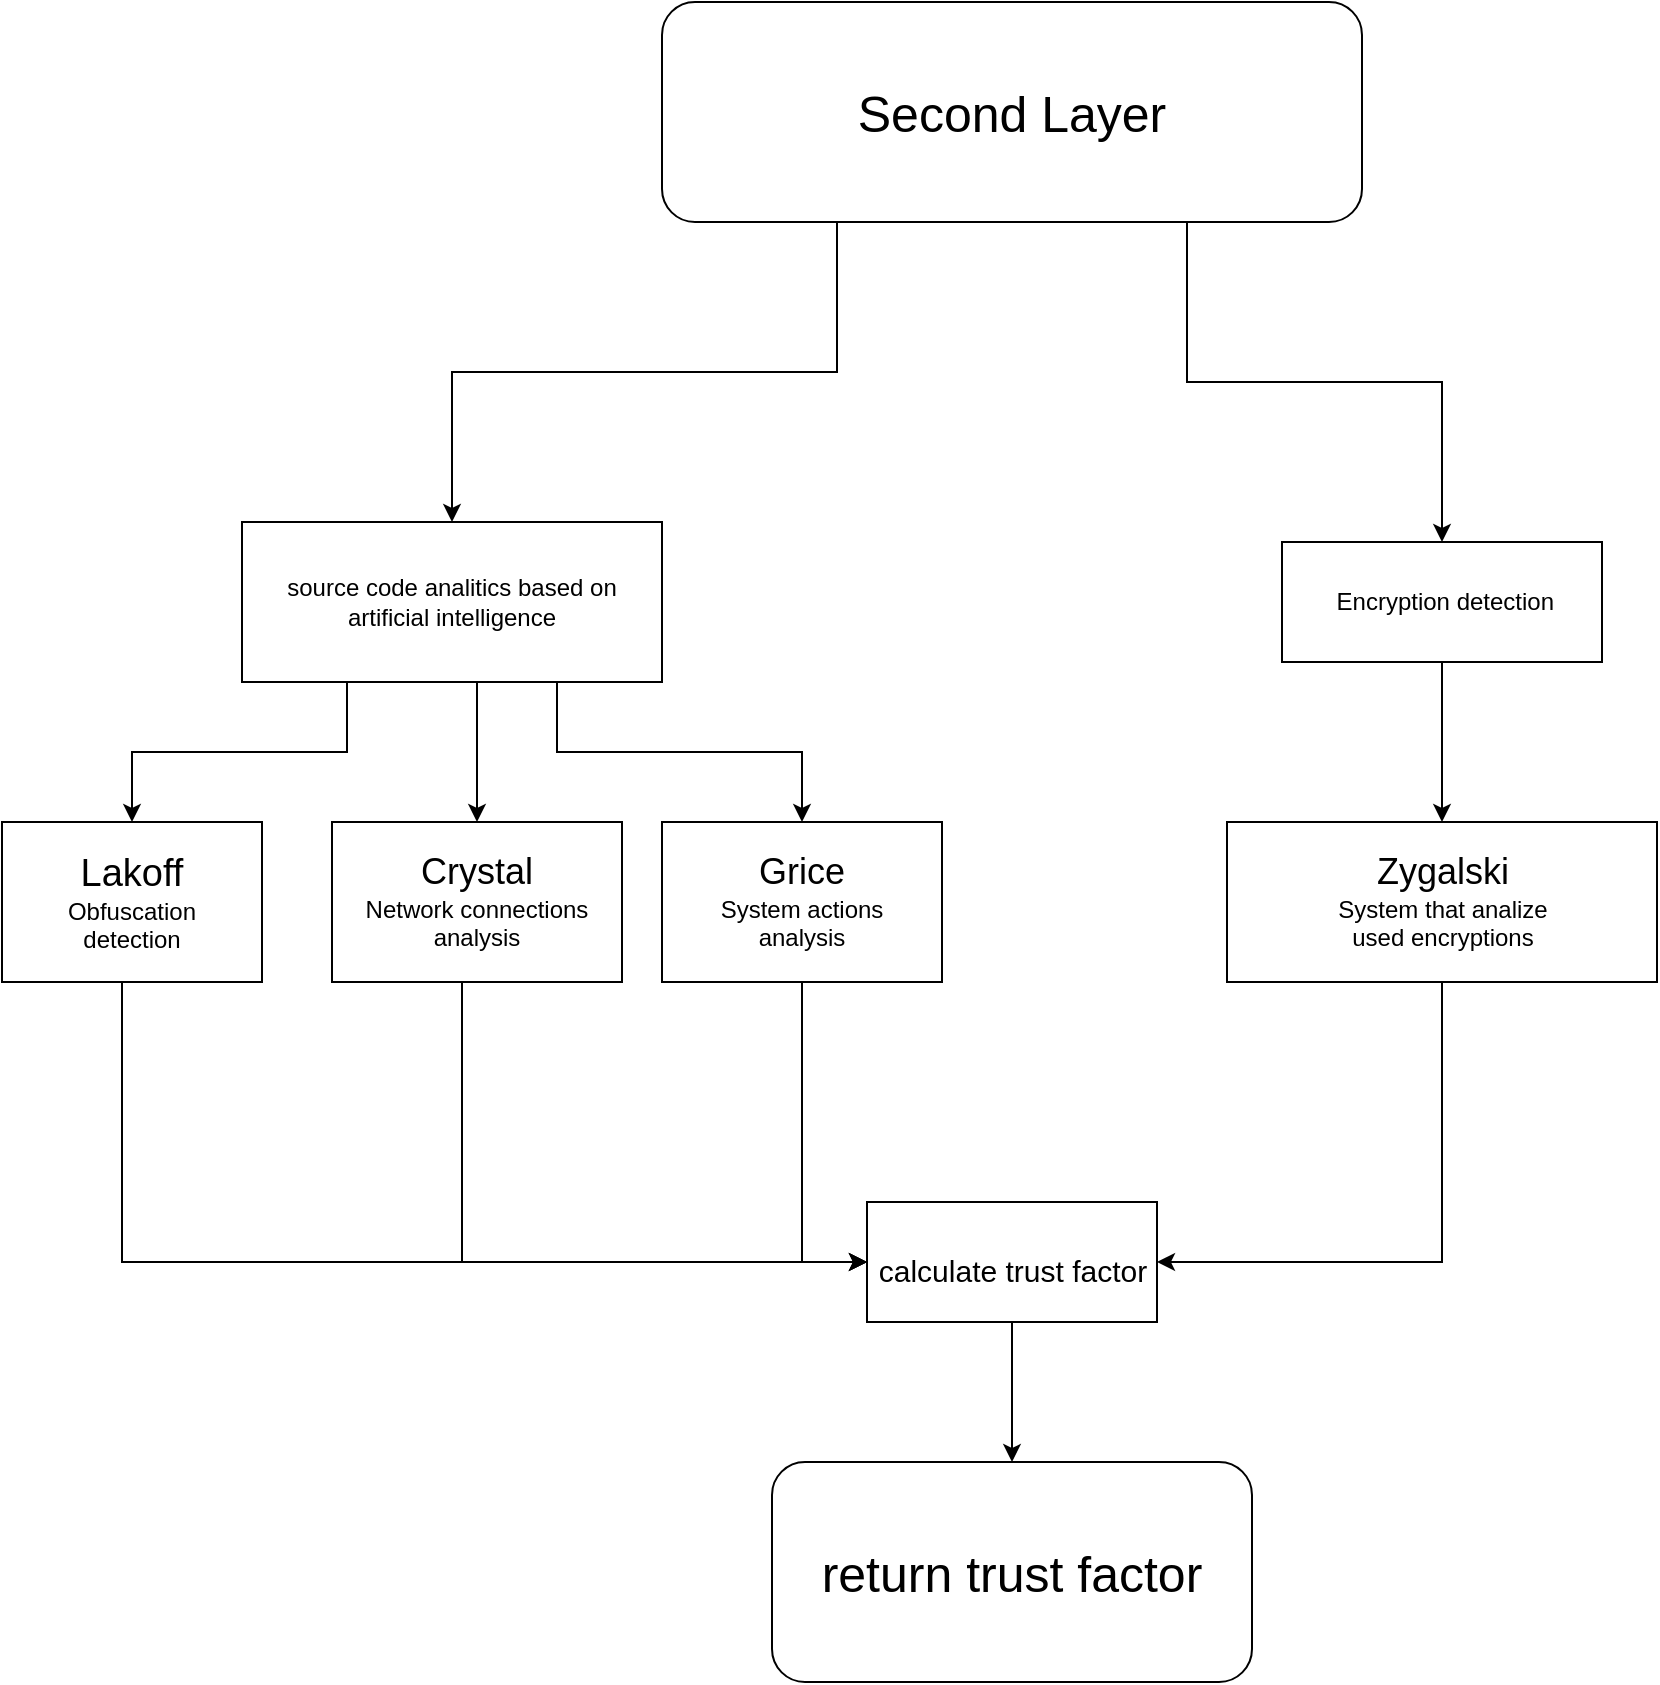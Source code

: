 <mxfile version="20.4.0" type="device"><diagram id="ShTGiMq7SVAz1GOnzHvT" name="Page-1"><mxGraphModel dx="1901" dy="683" grid="1" gridSize="10" guides="1" tooltips="1" connect="1" arrows="1" fold="1" page="1" pageScale="1" pageWidth="850" pageHeight="1100" math="0" shadow="0"><root><mxCell id="0"/><mxCell id="1" parent="0"/><mxCell id="Jk5mXR6mfxerYWId3mud-3" style="edgeStyle=orthogonalEdgeStyle;rounded=0;orthogonalLoop=1;jettySize=auto;html=1;exitX=0.75;exitY=1;exitDx=0;exitDy=0;entryX=0.5;entryY=0;entryDx=0;entryDy=0;" parent="1" source="Jk5mXR6mfxerYWId3mud-1" target="Jk5mXR6mfxerYWId3mud-2" edge="1"><mxGeometry relative="1" as="geometry"/></mxCell><mxCell id="Jk5mXR6mfxerYWId3mud-8" style="edgeStyle=orthogonalEdgeStyle;rounded=0;orthogonalLoop=1;jettySize=auto;html=1;exitX=0.25;exitY=1;exitDx=0;exitDy=0;entryX=0.5;entryY=0;entryDx=0;entryDy=0;fontSize=25;" parent="1" source="Jk5mXR6mfxerYWId3mud-1" target="Jk5mXR6mfxerYWId3mud-6" edge="1"><mxGeometry relative="1" as="geometry"/></mxCell><mxCell id="Jk5mXR6mfxerYWId3mud-1" value="&lt;font style=&quot;font-size: 25px;&quot;&gt;Second Layer &lt;/font&gt;" style="rounded=1;whiteSpace=wrap;html=1;" parent="1" vertex="1"><mxGeometry x="240" y="80" width="350" height="110" as="geometry"/></mxCell><mxCell id="Jk5mXR6mfxerYWId3mud-2" value="&amp;nbsp;Encryption detection" style="rounded=0;whiteSpace=wrap;html=1;" parent="1" vertex="1"><mxGeometry x="550" y="350" width="160" height="60" as="geometry"/></mxCell><mxCell id="Jk5mXR6mfxerYWId3mud-13" style="edgeStyle=orthogonalEdgeStyle;rounded=0;orthogonalLoop=1;jettySize=auto;html=1;exitX=0.25;exitY=1;exitDx=0;exitDy=0;entryX=0.5;entryY=0;entryDx=0;entryDy=0;fontSize=12;" parent="1" source="Jk5mXR6mfxerYWId3mud-6" target="Jk5mXR6mfxerYWId3mud-12" edge="1"><mxGeometry relative="1" as="geometry"/></mxCell><mxCell id="Jk5mXR6mfxerYWId3mud-15" style="edgeStyle=orthogonalEdgeStyle;rounded=0;orthogonalLoop=1;jettySize=auto;html=1;entryX=0.5;entryY=0;entryDx=0;entryDy=0;fontSize=12;" parent="1" source="Jk5mXR6mfxerYWId3mud-6" target="Jk5mXR6mfxerYWId3mud-14" edge="1"><mxGeometry relative="1" as="geometry"><Array as="points"><mxPoint x="148" y="455"/></Array></mxGeometry></mxCell><mxCell id="Jk5mXR6mfxerYWId3mud-17" style="edgeStyle=orthogonalEdgeStyle;rounded=0;orthogonalLoop=1;jettySize=auto;html=1;exitX=0.75;exitY=1;exitDx=0;exitDy=0;entryX=0.5;entryY=0;entryDx=0;entryDy=0;fontSize=12;" parent="1" source="Jk5mXR6mfxerYWId3mud-6" target="Jk5mXR6mfxerYWId3mud-16" edge="1"><mxGeometry relative="1" as="geometry"/></mxCell><mxCell id="Jk5mXR6mfxerYWId3mud-6" value="source code analitics based on artificial intelligence" style="rounded=0;whiteSpace=wrap;html=1;" parent="1" vertex="1"><mxGeometry x="30" y="340" width="210" height="80" as="geometry"/></mxCell><mxCell id="Jk5mXR6mfxerYWId3mud-7" style="edgeStyle=orthogonalEdgeStyle;rounded=0;orthogonalLoop=1;jettySize=auto;html=1;exitX=0.5;exitY=1;exitDx=0;exitDy=0;fontSize=25;" parent="1" source="Jk5mXR6mfxerYWId3mud-6" target="Jk5mXR6mfxerYWId3mud-6" edge="1"><mxGeometry relative="1" as="geometry"/></mxCell><mxCell id="Jk5mXR6mfxerYWId3mud-9" value="" style="endArrow=classic;html=1;rounded=0;fontSize=25;exitX=0.5;exitY=1;exitDx=0;exitDy=0;entryX=0.5;entryY=0;entryDx=0;entryDy=0;" parent="1" source="Jk5mXR6mfxerYWId3mud-2" target="mGzpkcXxKFDVNq_dN5Ge-1" edge="1"><mxGeometry width="50" height="50" relative="1" as="geometry"><mxPoint x="350" y="530" as="sourcePoint"/><mxPoint x="630.0" y="480" as="targetPoint"/></mxGeometry></mxCell><mxCell id="Jk5mXR6mfxerYWId3mud-27" style="edgeStyle=orthogonalEdgeStyle;rounded=0;orthogonalLoop=1;jettySize=auto;html=1;entryX=1;entryY=0.5;entryDx=0;entryDy=0;fontSize=15;exitX=0.5;exitY=1;exitDx=0;exitDy=0;" parent="1" source="mGzpkcXxKFDVNq_dN5Ge-1" target="Jk5mXR6mfxerYWId3mud-20" edge="1"><mxGeometry relative="1" as="geometry"><Array as="points"><mxPoint x="630" y="570"/><mxPoint x="630" y="710"/></Array><mxPoint x="629.941" y="560.0" as="sourcePoint"/></mxGeometry></mxCell><mxCell id="Jk5mXR6mfxerYWId3mud-23" style="edgeStyle=orthogonalEdgeStyle;rounded=0;orthogonalLoop=1;jettySize=auto;html=1;entryX=0;entryY=0.5;entryDx=0;entryDy=0;fontSize=15;" parent="1" source="Jk5mXR6mfxerYWId3mud-12" target="Jk5mXR6mfxerYWId3mud-20" edge="1"><mxGeometry relative="1" as="geometry"><Array as="points"><mxPoint x="-30" y="710"/></Array></mxGeometry></mxCell><mxCell id="Jk5mXR6mfxerYWId3mud-12" value="&lt;div style=&quot;font-size: 19px;&quot;&gt;&lt;font style=&quot;font-size: 19px;&quot;&gt;Lakoff&lt;/font&gt;&lt;/div&gt;&lt;div&gt;Obfuscation &lt;/div&gt;detection" style="rounded=0;whiteSpace=wrap;html=1;fontSize=12;" parent="1" vertex="1"><mxGeometry x="-90" y="490" width="130" height="80" as="geometry"/></mxCell><mxCell id="Jk5mXR6mfxerYWId3mud-24" style="edgeStyle=orthogonalEdgeStyle;rounded=0;orthogonalLoop=1;jettySize=auto;html=1;entryX=0;entryY=0.5;entryDx=0;entryDy=0;fontSize=15;" parent="1" source="Jk5mXR6mfxerYWId3mud-14" target="Jk5mXR6mfxerYWId3mud-20" edge="1"><mxGeometry relative="1" as="geometry"><Array as="points"><mxPoint x="140" y="710"/></Array></mxGeometry></mxCell><mxCell id="Jk5mXR6mfxerYWId3mud-14" value="&lt;div&gt;&lt;font style=&quot;font-size: 18px;&quot;&gt;Crystal&lt;/font&gt;&lt;/div&gt;&lt;div class=&quot;markup-eYLPri messageContent-2t3eCI&quot; id=&quot;message-content-1027258140078637156&quot;&gt;Network connections analysis &lt;span class=&quot;timestamp-p1Df1m&quot;&gt;&lt;time datetime=&quot;2022-10-05T16:37:39.793Z&quot; aria-label=&quot;Edytowano Dziś o 18:37&quot;&gt;&lt;/time&gt;&lt;/span&gt;&lt;/div&gt;" style="rounded=0;whiteSpace=wrap;html=1;fontSize=12;" parent="1" vertex="1"><mxGeometry x="75" y="490" width="145" height="80" as="geometry"/></mxCell><mxCell id="Jk5mXR6mfxerYWId3mud-25" style="edgeStyle=orthogonalEdgeStyle;rounded=0;orthogonalLoop=1;jettySize=auto;html=1;fontSize=15;entryX=0;entryY=0.5;entryDx=0;entryDy=0;" parent="1" source="Jk5mXR6mfxerYWId3mud-16" target="Jk5mXR6mfxerYWId3mud-20" edge="1"><mxGeometry relative="1" as="geometry"><mxPoint x="340" y="780" as="targetPoint"/><Array as="points"><mxPoint x="310" y="710"/></Array></mxGeometry></mxCell><mxCell id="Jk5mXR6mfxerYWId3mud-16" value="&lt;div&gt;&lt;font style=&quot;font-size: 18px;&quot;&gt;Grice&lt;/font&gt;&lt;div class=&quot;markup-eYLPri messageContent-2t3eCI&quot; id=&quot;message-content-1027258140078637156&quot;&gt;System actions&lt;br&gt; analysis &lt;span class=&quot;timestamp-p1Df1m&quot;&gt;&lt;time datetime=&quot;2022-10-05T16:37:39.793Z&quot; aria-label=&quot;Edytowano Dziś o 18:37&quot;&gt;&lt;/time&gt;&lt;/span&gt;&lt;/div&gt;&lt;/div&gt;" style="rounded=0;whiteSpace=wrap;html=1;fontSize=12;" parent="1" vertex="1"><mxGeometry x="240" y="490" width="140" height="80" as="geometry"/></mxCell><mxCell id="Jk5mXR6mfxerYWId3mud-22" style="edgeStyle=orthogonalEdgeStyle;rounded=0;orthogonalLoop=1;jettySize=auto;html=1;entryX=0.5;entryY=0;entryDx=0;entryDy=0;fontSize=15;" parent="1" source="Jk5mXR6mfxerYWId3mud-20" target="Jk5mXR6mfxerYWId3mud-21" edge="1"><mxGeometry relative="1" as="geometry"/></mxCell><mxCell id="Jk5mXR6mfxerYWId3mud-20" value="&lt;font style=&quot;font-size: 15px;&quot;&gt;calculate trust factor&lt;br&gt;&lt;/font&gt;" style="rounded=0;whiteSpace=wrap;html=1;fontSize=25;" parent="1" vertex="1"><mxGeometry x="342.5" y="680" width="145" height="60" as="geometry"/></mxCell><mxCell id="Jk5mXR6mfxerYWId3mud-21" value="return trust factor" style="rounded=1;whiteSpace=wrap;html=1;fontSize=25;" parent="1" vertex="1"><mxGeometry x="295" y="810" width="240" height="110" as="geometry"/></mxCell><mxCell id="mGzpkcXxKFDVNq_dN5Ge-1" value="&lt;div&gt;&lt;font style=&quot;font-size: 18px;&quot;&gt;Zygalski&lt;/font&gt;&lt;div class=&quot;markup-eYLPri messageContent-2t3eCI&quot; id=&quot;message-content-1027258140078637156&quot;&gt;System that analize&lt;br&gt; used encryptions&lt;br&gt;&lt;/div&gt;&lt;/div&gt;" style="rounded=0;whiteSpace=wrap;html=1;fontSize=12;" vertex="1" parent="1"><mxGeometry x="522.5" y="490" width="215" height="80" as="geometry"/></mxCell></root></mxGraphModel></diagram></mxfile>